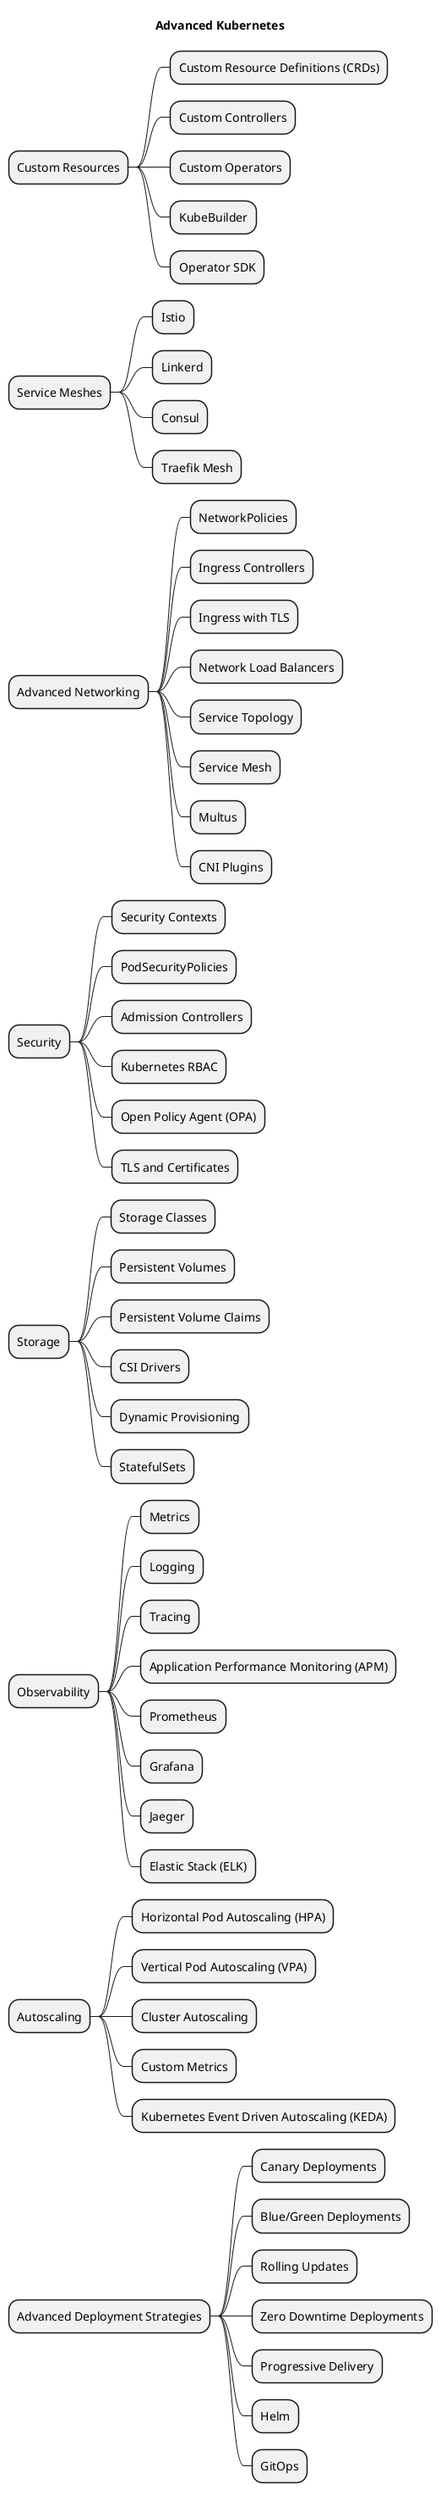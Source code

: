 @startmindmap
title Advanced Kubernetes
* Custom Resources
** Custom Resource Definitions (CRDs)
** Custom Controllers
** Custom Operators
** KubeBuilder
** Operator SDK
* Service Meshes
** Istio
** Linkerd
** Consul
** Traefik Mesh
* Advanced Networking
** NetworkPolicies
** Ingress Controllers
** Ingress with TLS
** Network Load Balancers
** Service Topology
** Service Mesh
** Multus
** CNI Plugins
* Security
** Security Contexts
** PodSecurityPolicies
** Admission Controllers
** Kubernetes RBAC
** Open Policy Agent (OPA)
** TLS and Certificates
* Storage
** Storage Classes
** Persistent Volumes
** Persistent Volume Claims
** CSI Drivers
** Dynamic Provisioning
** StatefulSets
* Observability
** Metrics
** Logging
** Tracing
** Application Performance Monitoring (APM)
** Prometheus
** Grafana
** Jaeger
** Elastic Stack (ELK)
* Autoscaling
** Horizontal Pod Autoscaling (HPA)
** Vertical Pod Autoscaling (VPA)
** Cluster Autoscaling
** Custom Metrics
** Kubernetes Event Driven Autoscaling (KEDA)
* Advanced Deployment Strategies
** Canary Deployments
** Blue/Green Deployments
** Rolling Updates
** Zero Downtime Deployments
** Progressive Delivery
** Helm
** GitOps
@endmindmap
